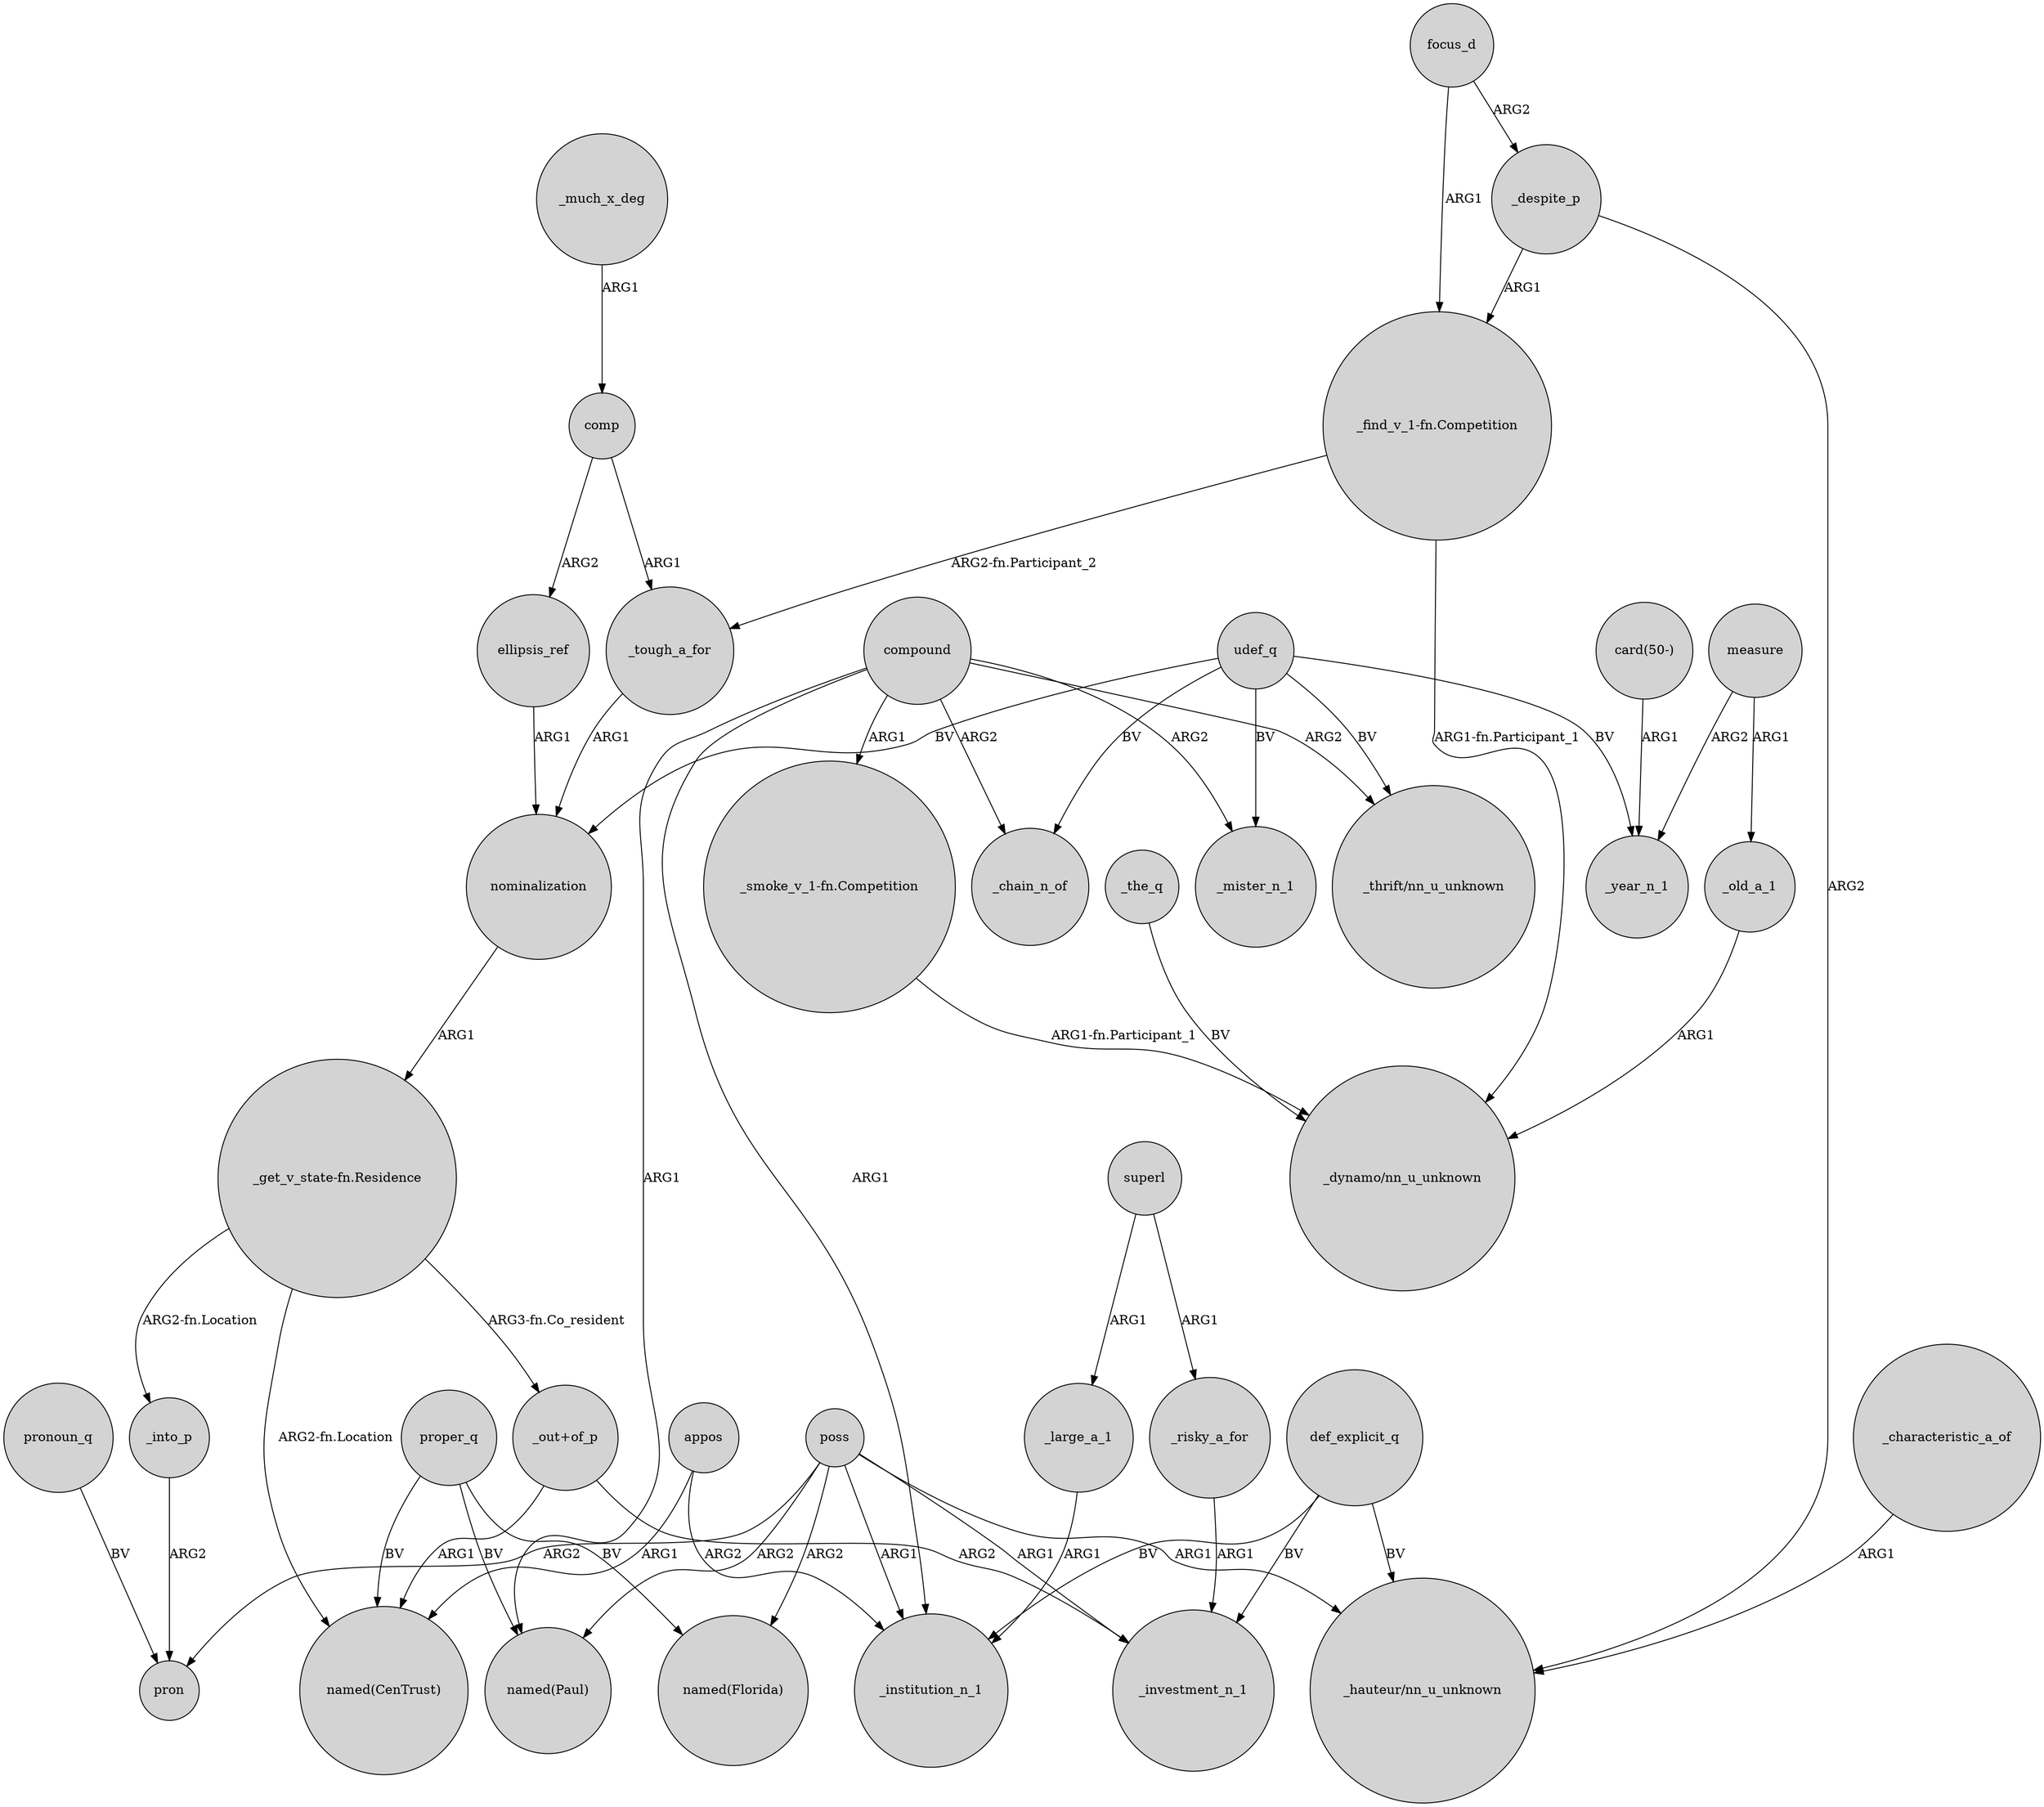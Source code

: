 digraph {
	node [shape=circle style=filled]
	appos -> "named(CenTrust)" [label=ARG1]
	_the_q -> "_dynamo/nn_u_unknown" [label=BV]
	superl -> _risky_a_for [label=ARG1]
	compound -> _mister_n_1 [label=ARG2]
	_into_p -> pron [label=ARG2]
	compound -> _institution_n_1 [label=ARG1]
	poss -> _institution_n_1 [label=ARG1]
	compound -> "_smoke_v_1-fn.Competition" [label=ARG1]
	comp -> ellipsis_ref [label=ARG2]
	udef_q -> nominalization [label=BV]
	def_explicit_q -> _institution_n_1 [label=BV]
	_risky_a_for -> _investment_n_1 [label=ARG1]
	measure -> _old_a_1 [label=ARG1]
	poss -> "_hauteur/nn_u_unknown" [label=ARG1]
	udef_q -> _mister_n_1 [label=BV]
	udef_q -> _chain_n_of [label=BV]
	proper_q -> "named(CenTrust)" [label=BV]
	poss -> _investment_n_1 [label=ARG1]
	_old_a_1 -> "_dynamo/nn_u_unknown" [label=ARG1]
	focus_d -> _despite_p [label=ARG2]
	pronoun_q -> pron [label=BV]
	"_out+of_p" -> _investment_n_1 [label=ARG2]
	measure -> _year_n_1 [label=ARG2]
	poss -> pron [label=ARG2]
	_despite_p -> "_find_v_1-fn.Competition" [label=ARG1]
	_despite_p -> "_hauteur/nn_u_unknown" [label=ARG2]
	_characteristic_a_of -> "_hauteur/nn_u_unknown" [label=ARG1]
	"_get_v_state-fn.Residence" -> _into_p [label="ARG2-fn.Location"]
	"card(50-)" -> _year_n_1 [label=ARG1]
	"_find_v_1-fn.Competition" -> "_dynamo/nn_u_unknown" [label="ARG1-fn.Participant_1"]
	poss -> "named(Paul)" [label=ARG2]
	"_find_v_1-fn.Competition" -> _tough_a_for [label="ARG2-fn.Participant_2"]
	"_smoke_v_1-fn.Competition" -> "_dynamo/nn_u_unknown" [label="ARG1-fn.Participant_1"]
	compound -> "named(Paul)" [label=ARG1]
	proper_q -> "named(Paul)" [label=BV]
	compound -> "_thrift/nn_u_unknown" [label=ARG2]
	comp -> _tough_a_for [label=ARG1]
	"_get_v_state-fn.Residence" -> "named(CenTrust)" [label="ARG2-fn.Location"]
	proper_q -> "named(Florida)" [label=BV]
	_tough_a_for -> nominalization [label=ARG1]
	udef_q -> _year_n_1 [label=BV]
	def_explicit_q -> _investment_n_1 [label=BV]
	focus_d -> "_find_v_1-fn.Competition" [label=ARG1]
	_much_x_deg -> comp [label=ARG1]
	ellipsis_ref -> nominalization [label=ARG1]
	nominalization -> "_get_v_state-fn.Residence" [label=ARG1]
	"_out+of_p" -> "named(CenTrust)" [label=ARG1]
	appos -> _institution_n_1 [label=ARG2]
	"_get_v_state-fn.Residence" -> "_out+of_p" [label="ARG3-fn.Co_resident"]
	superl -> _large_a_1 [label=ARG1]
	_large_a_1 -> _institution_n_1 [label=ARG1]
	poss -> "named(Florida)" [label=ARG2]
	udef_q -> "_thrift/nn_u_unknown" [label=BV]
	def_explicit_q -> "_hauteur/nn_u_unknown" [label=BV]
	compound -> _chain_n_of [label=ARG2]
}
